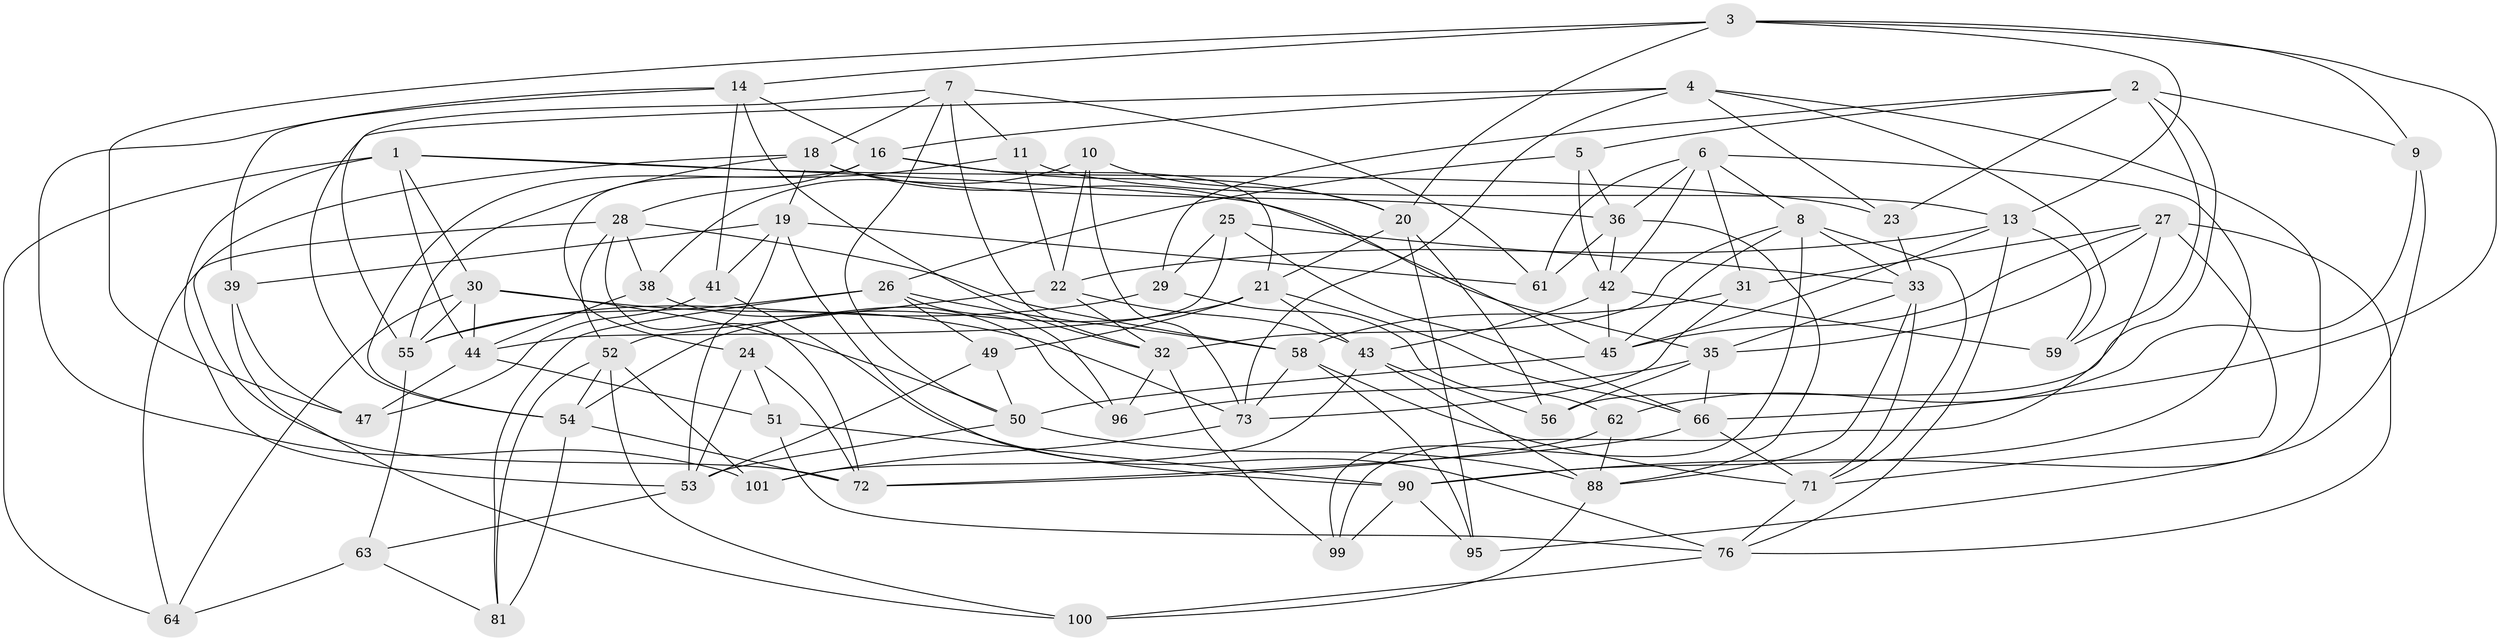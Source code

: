// Generated by graph-tools (version 1.1) at 2025/24/03/03/25 07:24:28]
// undirected, 67 vertices, 174 edges
graph export_dot {
graph [start="1"]
  node [color=gray90,style=filled];
  1 [super="+80"];
  2 [super="+12"];
  3 [super="+68"];
  4 [super="+15"];
  5;
  6 [super="+84"];
  7 [super="+85"];
  8 [super="+104"];
  9;
  10;
  11;
  13 [super="+17"];
  14 [super="+34"];
  16 [super="+75"];
  18 [super="+69"];
  19 [super="+40"];
  20 [super="+94"];
  21 [super="+48"];
  22 [super="+87"];
  23;
  24;
  25;
  26 [super="+74"];
  27 [super="+106"];
  28 [super="+65"];
  29;
  30 [super="+97"];
  31;
  32 [super="+70"];
  33 [super="+37"];
  35 [super="+79"];
  36 [super="+89"];
  38;
  39;
  41;
  42 [super="+67"];
  43 [super="+46"];
  44 [super="+60"];
  45 [super="+93"];
  47;
  49;
  50 [super="+77"];
  51;
  52 [super="+57"];
  53 [super="+86"];
  54 [super="+102"];
  55 [super="+92"];
  56;
  58 [super="+107"];
  59;
  61;
  62;
  63;
  64;
  66 [super="+78"];
  71 [super="+91"];
  72 [super="+83"];
  73 [super="+103"];
  76 [super="+82"];
  81;
  88 [super="+105"];
  90 [super="+98"];
  95;
  96;
  99;
  100;
  101;
  1 -- 64;
  1 -- 30;
  1 -- 44;
  1 -- 35;
  1 -- 53;
  1 -- 23;
  2 -- 59;
  2 -- 9;
  2 -- 5;
  2 -- 56;
  2 -- 29;
  2 -- 23;
  3 -- 47;
  3 -- 66;
  3 -- 14;
  3 -- 9;
  3 -- 20;
  3 -- 13;
  4 -- 59;
  4 -- 23;
  4 -- 90;
  4 -- 73;
  4 -- 16;
  4 -- 54;
  5 -- 42;
  5 -- 36;
  5 -- 26;
  6 -- 36;
  6 -- 61;
  6 -- 8;
  6 -- 31;
  6 -- 90;
  6 -- 42;
  7 -- 55;
  7 -- 18;
  7 -- 11;
  7 -- 32;
  7 -- 50;
  7 -- 61;
  8 -- 33;
  8 -- 99;
  8 -- 32;
  8 -- 71;
  8 -- 45;
  9 -- 95;
  9 -- 62;
  10 -- 73;
  10 -- 22;
  10 -- 38;
  10 -- 20;
  11 -- 22;
  11 -- 13;
  11 -- 54;
  13 -- 59;
  13 -- 22;
  13 -- 76;
  13 -- 45;
  14 -- 32;
  14 -- 41;
  14 -- 101;
  14 -- 16;
  14 -- 39;
  16 -- 20;
  16 -- 21;
  16 -- 24;
  16 -- 28;
  18 -- 55;
  18 -- 72;
  18 -- 19;
  18 -- 45;
  18 -- 36;
  19 -- 61;
  19 -- 53;
  19 -- 41;
  19 -- 39;
  19 -- 90;
  20 -- 95;
  20 -- 56;
  20 -- 21;
  21 -- 43;
  21 -- 49;
  21 -- 66;
  21 -- 54;
  22 -- 32;
  22 -- 43;
  22 -- 52;
  23 -- 33;
  24 -- 72;
  24 -- 51;
  24 -- 53;
  25 -- 44;
  25 -- 29;
  25 -- 33;
  25 -- 66;
  26 -- 49;
  26 -- 55;
  26 -- 58;
  26 -- 96;
  26 -- 81;
  27 -- 35;
  27 -- 99;
  27 -- 71;
  27 -- 76;
  27 -- 45;
  27 -- 31;
  28 -- 64;
  28 -- 38;
  28 -- 72;
  28 -- 58;
  28 -- 52;
  29 -- 62;
  29 -- 55;
  30 -- 64;
  30 -- 50;
  30 -- 73;
  30 -- 44;
  30 -- 55;
  31 -- 73;
  31 -- 58;
  32 -- 96;
  32 -- 99;
  33 -- 71;
  33 -- 88;
  33 -- 35;
  35 -- 96;
  35 -- 56;
  35 -- 66;
  36 -- 88;
  36 -- 61;
  36 -- 42;
  38 -- 96;
  38 -- 44;
  39 -- 100;
  39 -- 47;
  41 -- 47;
  41 -- 76;
  42 -- 59;
  42 -- 45;
  42 -- 43;
  43 -- 56;
  43 -- 88;
  43 -- 101;
  44 -- 51;
  44 -- 47;
  45 -- 50;
  49 -- 50;
  49 -- 53;
  50 -- 53;
  50 -- 88;
  51 -- 90;
  51 -- 76;
  52 -- 81;
  52 -- 101;
  52 -- 54;
  52 -- 100;
  53 -- 63;
  54 -- 72;
  54 -- 81;
  55 -- 63;
  58 -- 95;
  58 -- 73;
  58 -- 71;
  62 -- 72;
  62 -- 88;
  63 -- 81;
  63 -- 64;
  66 -- 72;
  66 -- 71;
  71 -- 76;
  73 -- 101;
  76 -- 100;
  88 -- 100;
  90 -- 99;
  90 -- 95;
}
